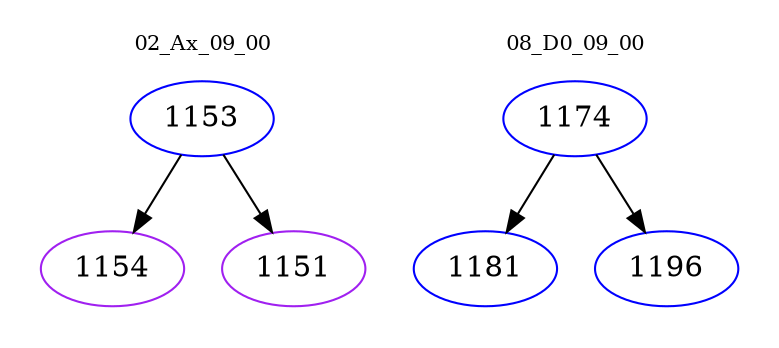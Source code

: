 digraph{
subgraph cluster_0 {
color = white
label = "02_Ax_09_00";
fontsize=10;
T0_1153 [label="1153", color="blue"]
T0_1153 -> T0_1154 [color="black"]
T0_1154 [label="1154", color="purple"]
T0_1153 -> T0_1151 [color="black"]
T0_1151 [label="1151", color="purple"]
}
subgraph cluster_1 {
color = white
label = "08_D0_09_00";
fontsize=10;
T1_1174 [label="1174", color="blue"]
T1_1174 -> T1_1181 [color="black"]
T1_1181 [label="1181", color="blue"]
T1_1174 -> T1_1196 [color="black"]
T1_1196 [label="1196", color="blue"]
}
}
